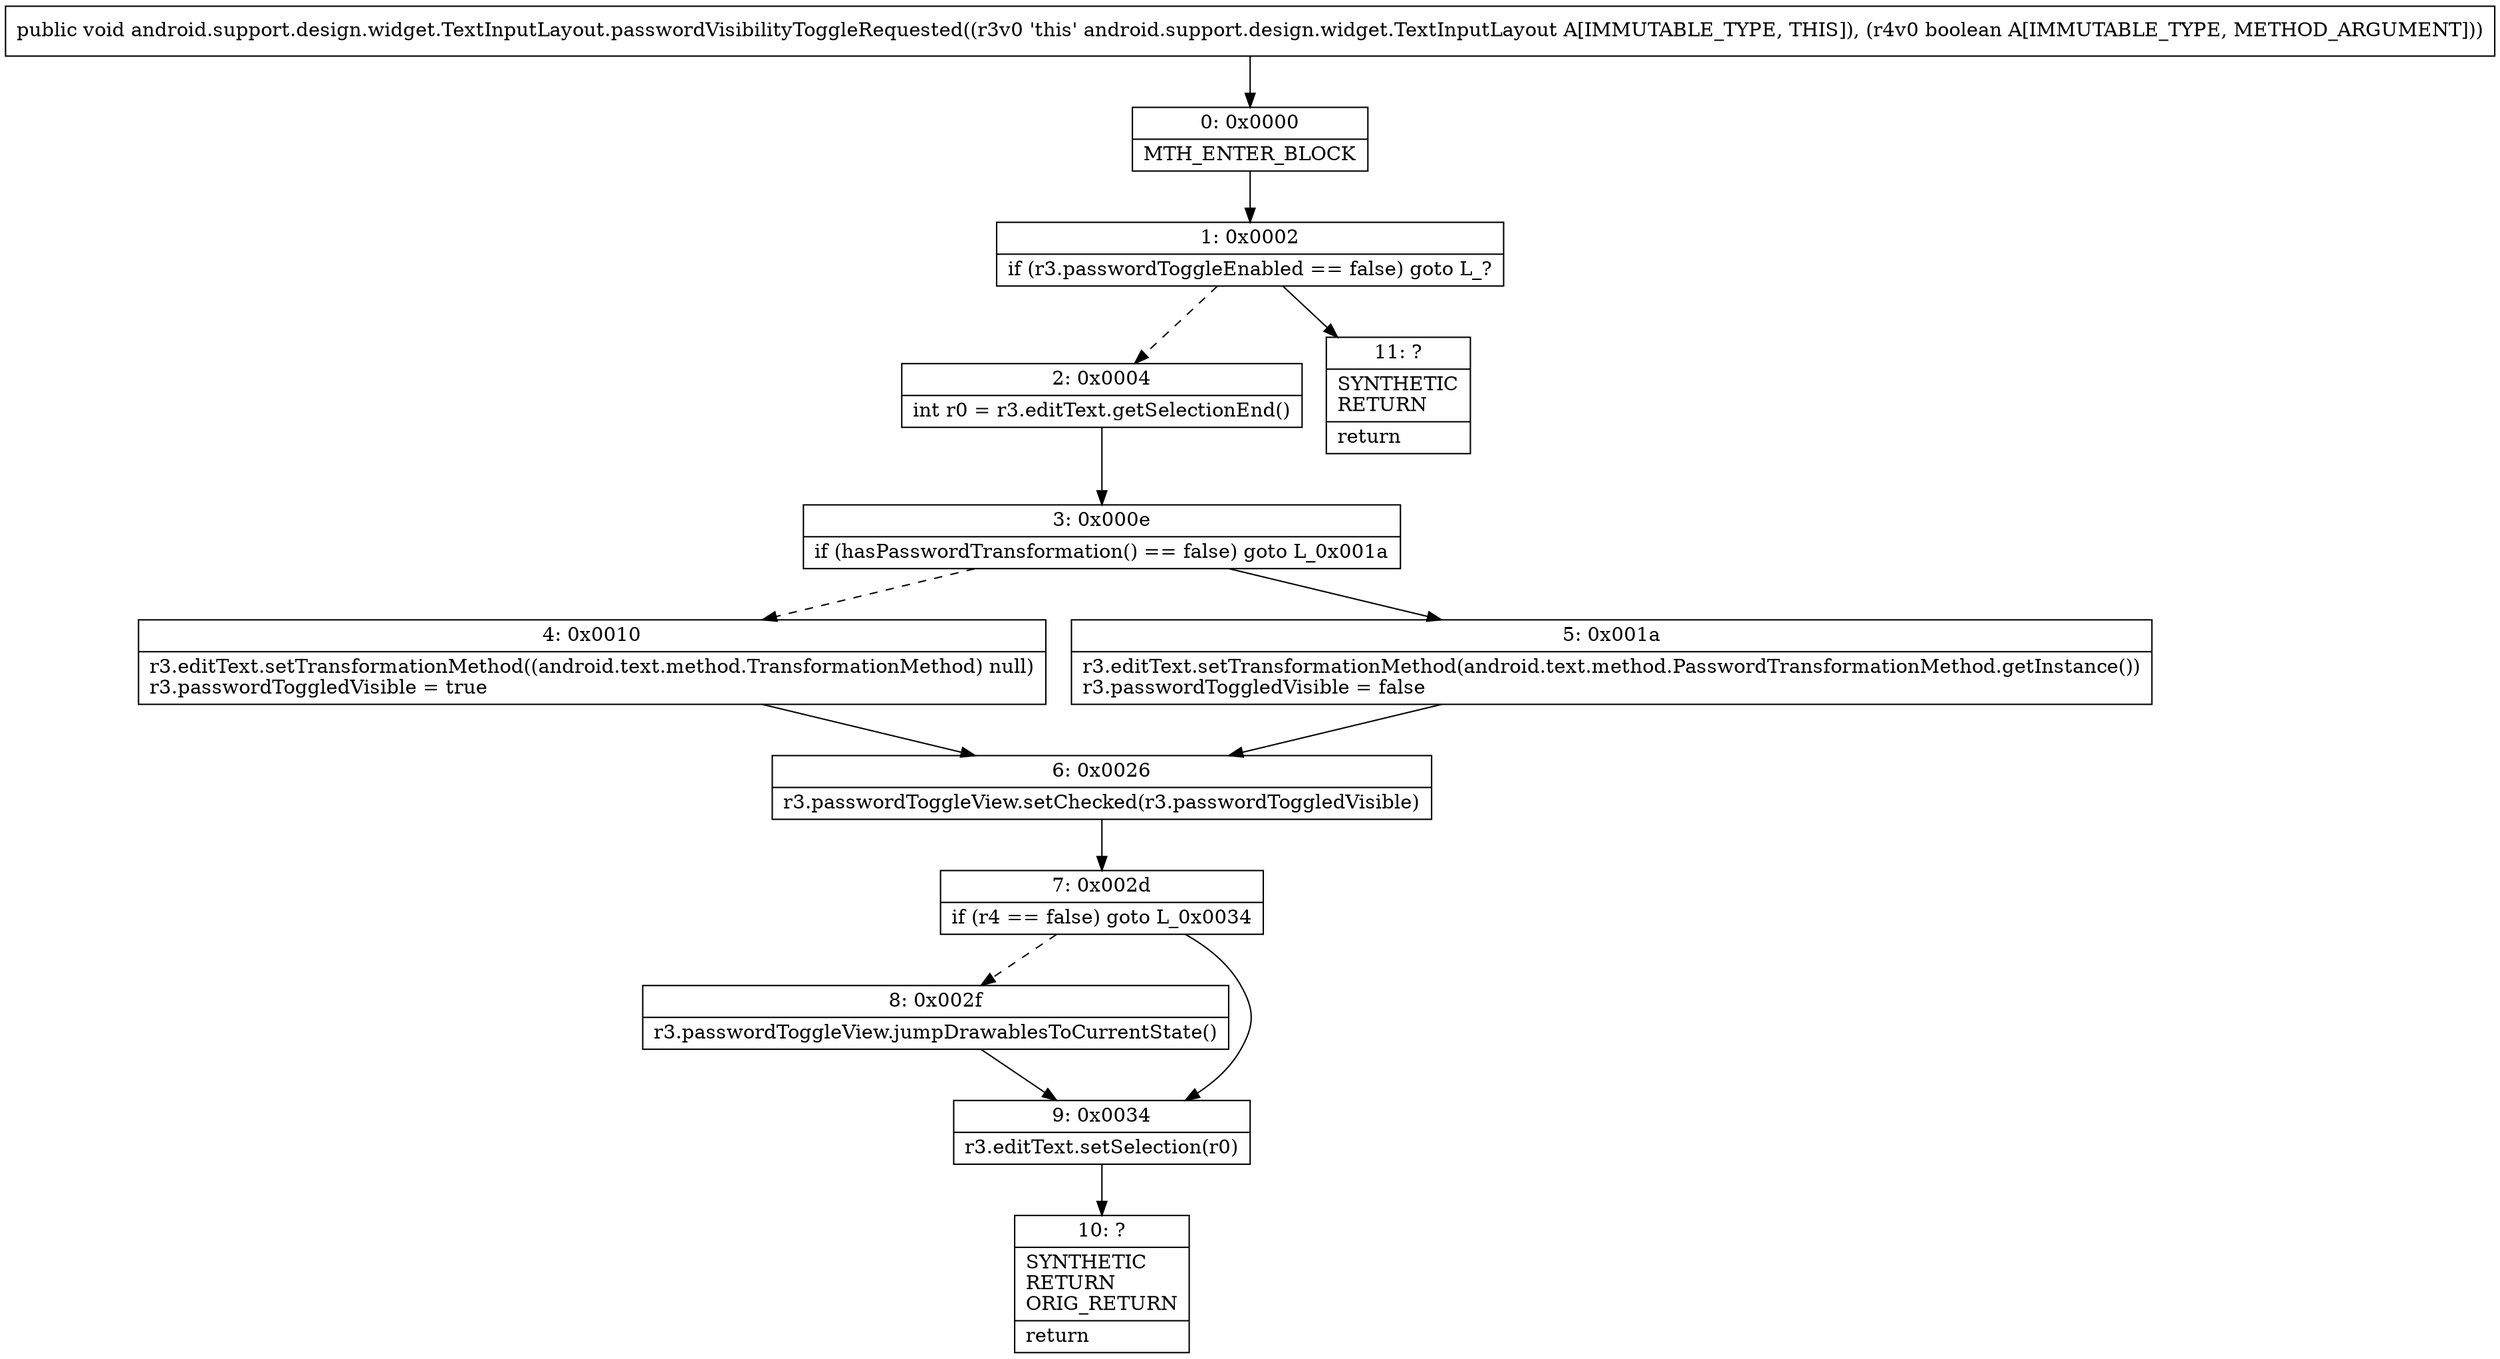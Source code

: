 digraph "CFG forandroid.support.design.widget.TextInputLayout.passwordVisibilityToggleRequested(Z)V" {
Node_0 [shape=record,label="{0\:\ 0x0000|MTH_ENTER_BLOCK\l}"];
Node_1 [shape=record,label="{1\:\ 0x0002|if (r3.passwordToggleEnabled == false) goto L_?\l}"];
Node_2 [shape=record,label="{2\:\ 0x0004|int r0 = r3.editText.getSelectionEnd()\l}"];
Node_3 [shape=record,label="{3\:\ 0x000e|if (hasPasswordTransformation() == false) goto L_0x001a\l}"];
Node_4 [shape=record,label="{4\:\ 0x0010|r3.editText.setTransformationMethod((android.text.method.TransformationMethod) null)\lr3.passwordToggledVisible = true\l}"];
Node_5 [shape=record,label="{5\:\ 0x001a|r3.editText.setTransformationMethod(android.text.method.PasswordTransformationMethod.getInstance())\lr3.passwordToggledVisible = false\l}"];
Node_6 [shape=record,label="{6\:\ 0x0026|r3.passwordToggleView.setChecked(r3.passwordToggledVisible)\l}"];
Node_7 [shape=record,label="{7\:\ 0x002d|if (r4 == false) goto L_0x0034\l}"];
Node_8 [shape=record,label="{8\:\ 0x002f|r3.passwordToggleView.jumpDrawablesToCurrentState()\l}"];
Node_9 [shape=record,label="{9\:\ 0x0034|r3.editText.setSelection(r0)\l}"];
Node_10 [shape=record,label="{10\:\ ?|SYNTHETIC\lRETURN\lORIG_RETURN\l|return\l}"];
Node_11 [shape=record,label="{11\:\ ?|SYNTHETIC\lRETURN\l|return\l}"];
MethodNode[shape=record,label="{public void android.support.design.widget.TextInputLayout.passwordVisibilityToggleRequested((r3v0 'this' android.support.design.widget.TextInputLayout A[IMMUTABLE_TYPE, THIS]), (r4v0 boolean A[IMMUTABLE_TYPE, METHOD_ARGUMENT])) }"];
MethodNode -> Node_0;
Node_0 -> Node_1;
Node_1 -> Node_2[style=dashed];
Node_1 -> Node_11;
Node_2 -> Node_3;
Node_3 -> Node_4[style=dashed];
Node_3 -> Node_5;
Node_4 -> Node_6;
Node_5 -> Node_6;
Node_6 -> Node_7;
Node_7 -> Node_8[style=dashed];
Node_7 -> Node_9;
Node_8 -> Node_9;
Node_9 -> Node_10;
}

